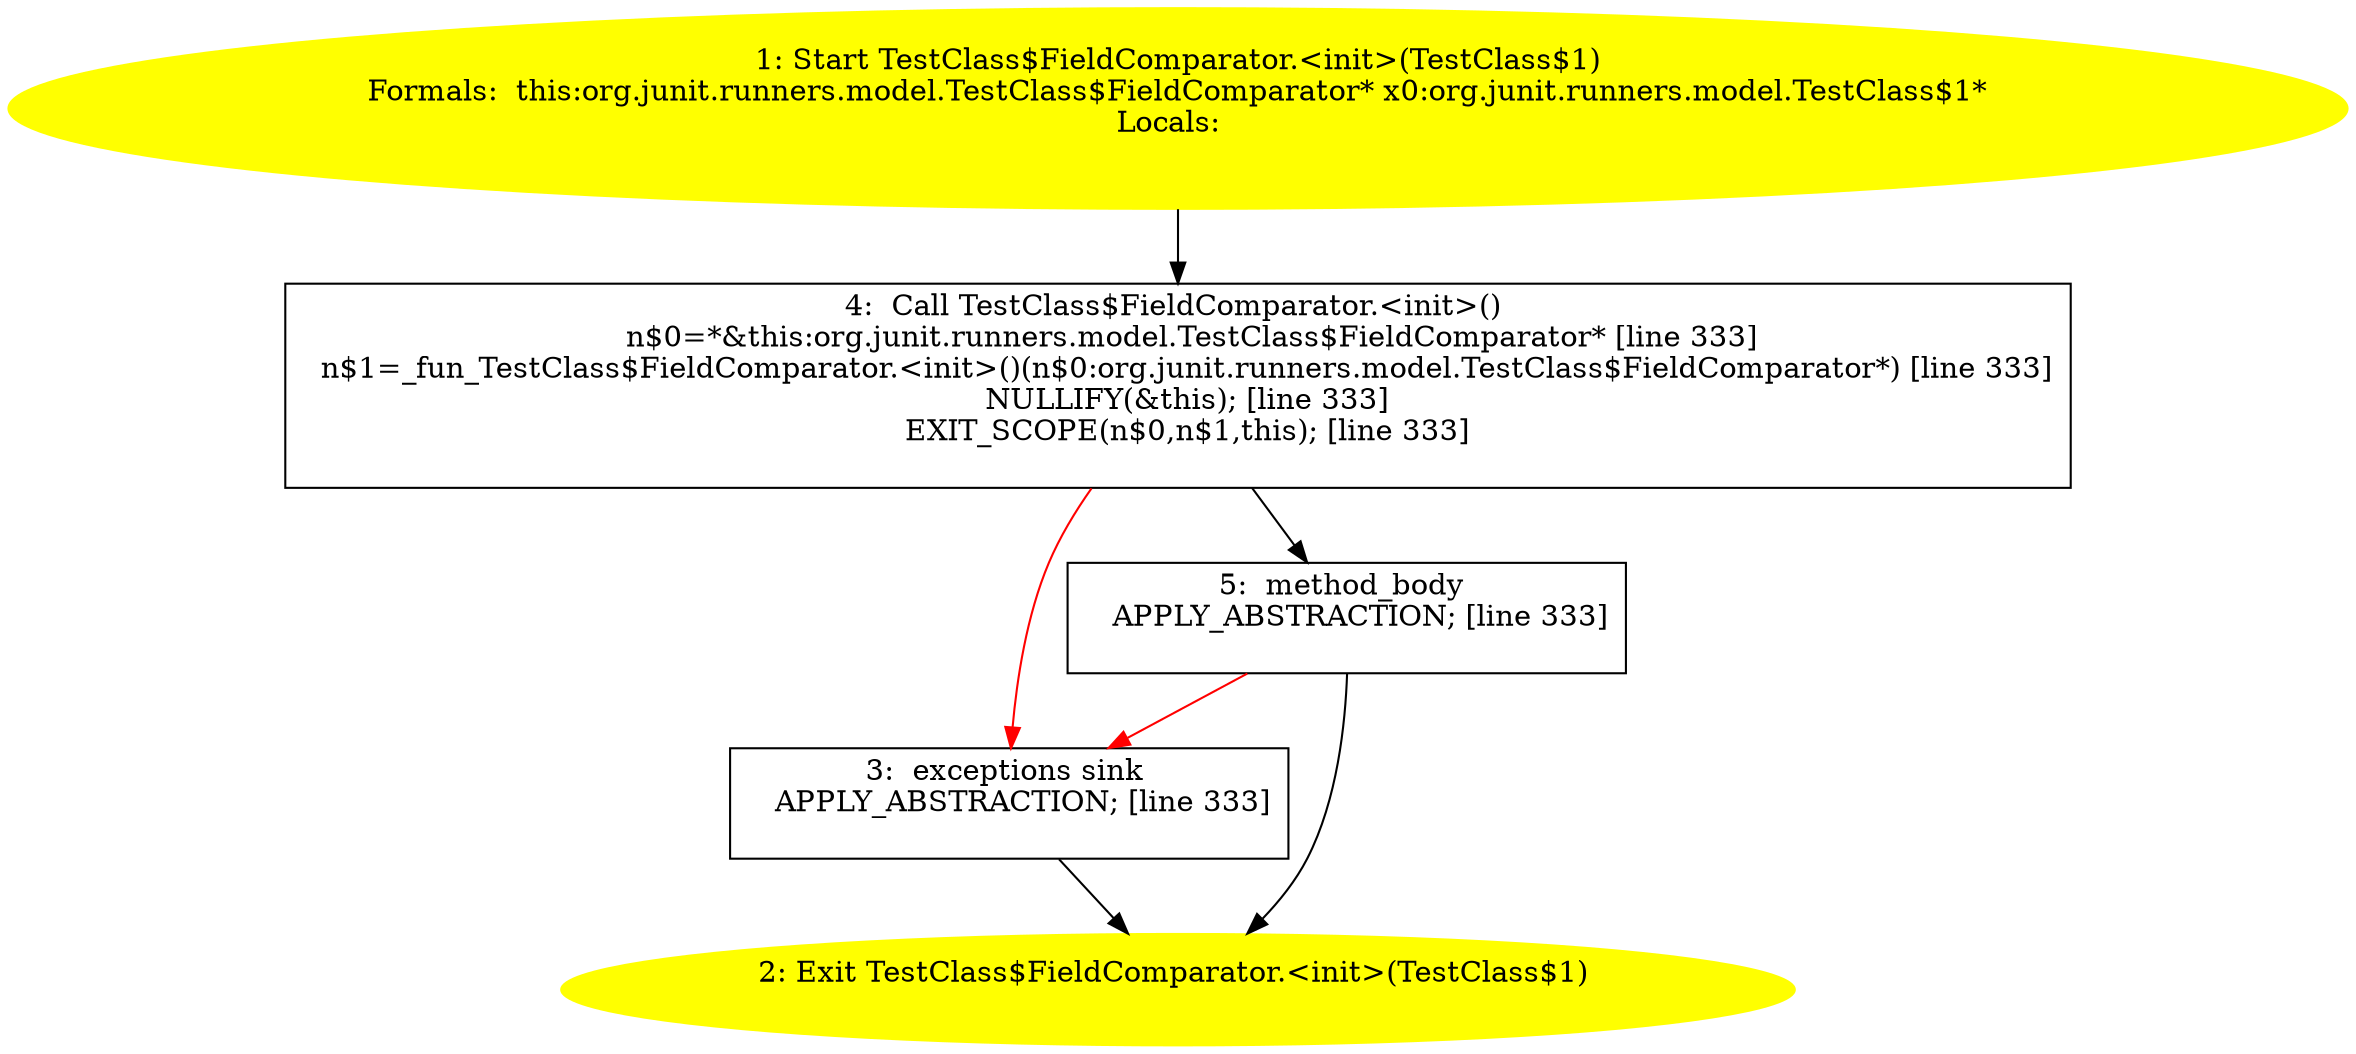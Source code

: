 /* @generated */
digraph cfg {
"org.junit.runners.model.TestClass$FieldComparator.<init>(org.junit.runners.model.TestClass$1).8a4e14f36e7cfda20640d72a0ac8d3e2_1" [label="1: Start TestClass$FieldComparator.<init>(TestClass$1)\nFormals:  this:org.junit.runners.model.TestClass$FieldComparator* x0:org.junit.runners.model.TestClass$1*\nLocals:  \n  " color=yellow style=filled]
	

	 "org.junit.runners.model.TestClass$FieldComparator.<init>(org.junit.runners.model.TestClass$1).8a4e14f36e7cfda20640d72a0ac8d3e2_1" -> "org.junit.runners.model.TestClass$FieldComparator.<init>(org.junit.runners.model.TestClass$1).8a4e14f36e7cfda20640d72a0ac8d3e2_4" ;
"org.junit.runners.model.TestClass$FieldComparator.<init>(org.junit.runners.model.TestClass$1).8a4e14f36e7cfda20640d72a0ac8d3e2_2" [label="2: Exit TestClass$FieldComparator.<init>(TestClass$1) \n  " color=yellow style=filled]
	

"org.junit.runners.model.TestClass$FieldComparator.<init>(org.junit.runners.model.TestClass$1).8a4e14f36e7cfda20640d72a0ac8d3e2_3" [label="3:  exceptions sink \n   APPLY_ABSTRACTION; [line 333]\n " shape="box"]
	

	 "org.junit.runners.model.TestClass$FieldComparator.<init>(org.junit.runners.model.TestClass$1).8a4e14f36e7cfda20640d72a0ac8d3e2_3" -> "org.junit.runners.model.TestClass$FieldComparator.<init>(org.junit.runners.model.TestClass$1).8a4e14f36e7cfda20640d72a0ac8d3e2_2" ;
"org.junit.runners.model.TestClass$FieldComparator.<init>(org.junit.runners.model.TestClass$1).8a4e14f36e7cfda20640d72a0ac8d3e2_4" [label="4:  Call TestClass$FieldComparator.<init>() \n   n$0=*&this:org.junit.runners.model.TestClass$FieldComparator* [line 333]\n  n$1=_fun_TestClass$FieldComparator.<init>()(n$0:org.junit.runners.model.TestClass$FieldComparator*) [line 333]\n  NULLIFY(&this); [line 333]\n  EXIT_SCOPE(n$0,n$1,this); [line 333]\n " shape="box"]
	

	 "org.junit.runners.model.TestClass$FieldComparator.<init>(org.junit.runners.model.TestClass$1).8a4e14f36e7cfda20640d72a0ac8d3e2_4" -> "org.junit.runners.model.TestClass$FieldComparator.<init>(org.junit.runners.model.TestClass$1).8a4e14f36e7cfda20640d72a0ac8d3e2_5" ;
	 "org.junit.runners.model.TestClass$FieldComparator.<init>(org.junit.runners.model.TestClass$1).8a4e14f36e7cfda20640d72a0ac8d3e2_4" -> "org.junit.runners.model.TestClass$FieldComparator.<init>(org.junit.runners.model.TestClass$1).8a4e14f36e7cfda20640d72a0ac8d3e2_3" [color="red" ];
"org.junit.runners.model.TestClass$FieldComparator.<init>(org.junit.runners.model.TestClass$1).8a4e14f36e7cfda20640d72a0ac8d3e2_5" [label="5:  method_body \n   APPLY_ABSTRACTION; [line 333]\n " shape="box"]
	

	 "org.junit.runners.model.TestClass$FieldComparator.<init>(org.junit.runners.model.TestClass$1).8a4e14f36e7cfda20640d72a0ac8d3e2_5" -> "org.junit.runners.model.TestClass$FieldComparator.<init>(org.junit.runners.model.TestClass$1).8a4e14f36e7cfda20640d72a0ac8d3e2_2" ;
	 "org.junit.runners.model.TestClass$FieldComparator.<init>(org.junit.runners.model.TestClass$1).8a4e14f36e7cfda20640d72a0ac8d3e2_5" -> "org.junit.runners.model.TestClass$FieldComparator.<init>(org.junit.runners.model.TestClass$1).8a4e14f36e7cfda20640d72a0ac8d3e2_3" [color="red" ];
}
